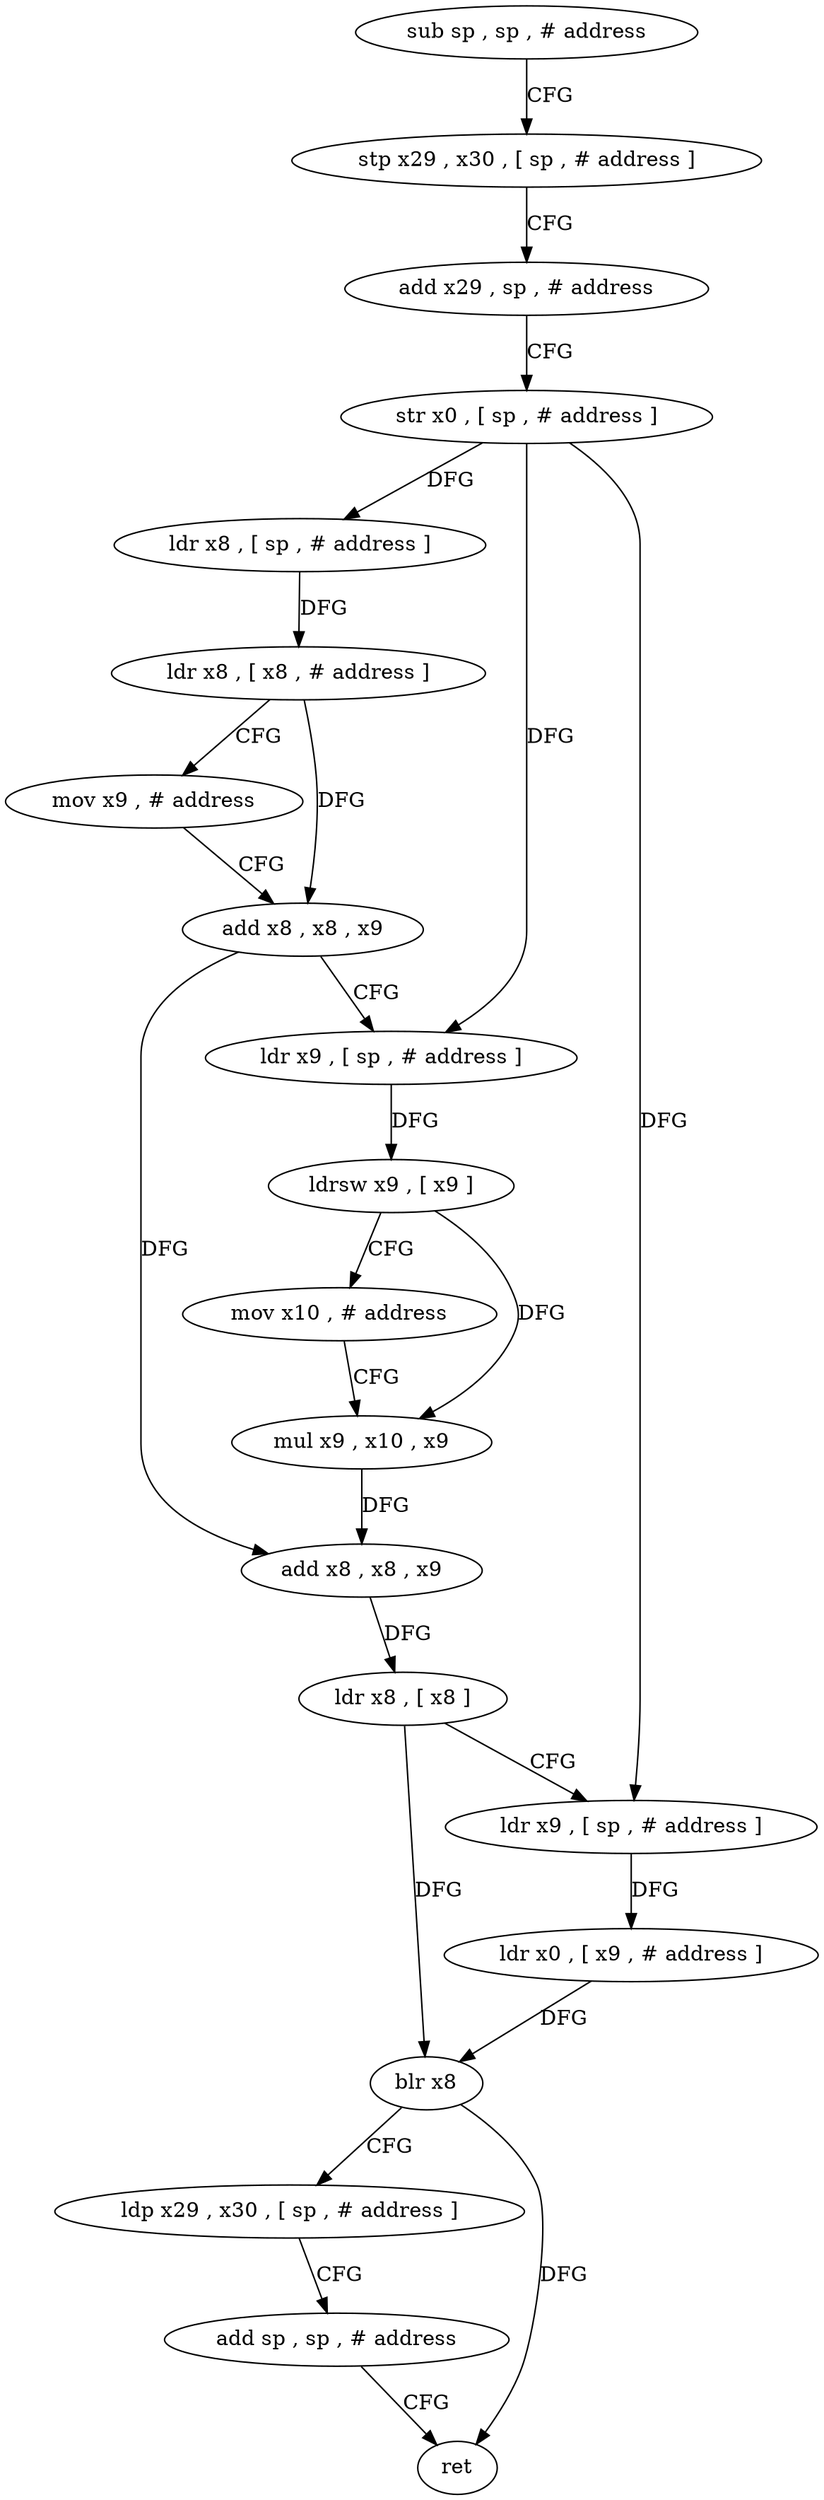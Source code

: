 digraph "func" {
"74796" [label = "sub sp , sp , # address" ]
"74800" [label = "stp x29 , x30 , [ sp , # address ]" ]
"74804" [label = "add x29 , sp , # address" ]
"74808" [label = "str x0 , [ sp , # address ]" ]
"74812" [label = "ldr x8 , [ sp , # address ]" ]
"74816" [label = "ldr x8 , [ x8 , # address ]" ]
"74820" [label = "mov x9 , # address" ]
"74824" [label = "add x8 , x8 , x9" ]
"74828" [label = "ldr x9 , [ sp , # address ]" ]
"74832" [label = "ldrsw x9 , [ x9 ]" ]
"74836" [label = "mov x10 , # address" ]
"74840" [label = "mul x9 , x10 , x9" ]
"74844" [label = "add x8 , x8 , x9" ]
"74848" [label = "ldr x8 , [ x8 ]" ]
"74852" [label = "ldr x9 , [ sp , # address ]" ]
"74856" [label = "ldr x0 , [ x9 , # address ]" ]
"74860" [label = "blr x8" ]
"74864" [label = "ldp x29 , x30 , [ sp , # address ]" ]
"74868" [label = "add sp , sp , # address" ]
"74872" [label = "ret" ]
"74796" -> "74800" [ label = "CFG" ]
"74800" -> "74804" [ label = "CFG" ]
"74804" -> "74808" [ label = "CFG" ]
"74808" -> "74812" [ label = "DFG" ]
"74808" -> "74828" [ label = "DFG" ]
"74808" -> "74852" [ label = "DFG" ]
"74812" -> "74816" [ label = "DFG" ]
"74816" -> "74820" [ label = "CFG" ]
"74816" -> "74824" [ label = "DFG" ]
"74820" -> "74824" [ label = "CFG" ]
"74824" -> "74828" [ label = "CFG" ]
"74824" -> "74844" [ label = "DFG" ]
"74828" -> "74832" [ label = "DFG" ]
"74832" -> "74836" [ label = "CFG" ]
"74832" -> "74840" [ label = "DFG" ]
"74836" -> "74840" [ label = "CFG" ]
"74840" -> "74844" [ label = "DFG" ]
"74844" -> "74848" [ label = "DFG" ]
"74848" -> "74852" [ label = "CFG" ]
"74848" -> "74860" [ label = "DFG" ]
"74852" -> "74856" [ label = "DFG" ]
"74856" -> "74860" [ label = "DFG" ]
"74860" -> "74864" [ label = "CFG" ]
"74860" -> "74872" [ label = "DFG" ]
"74864" -> "74868" [ label = "CFG" ]
"74868" -> "74872" [ label = "CFG" ]
}
